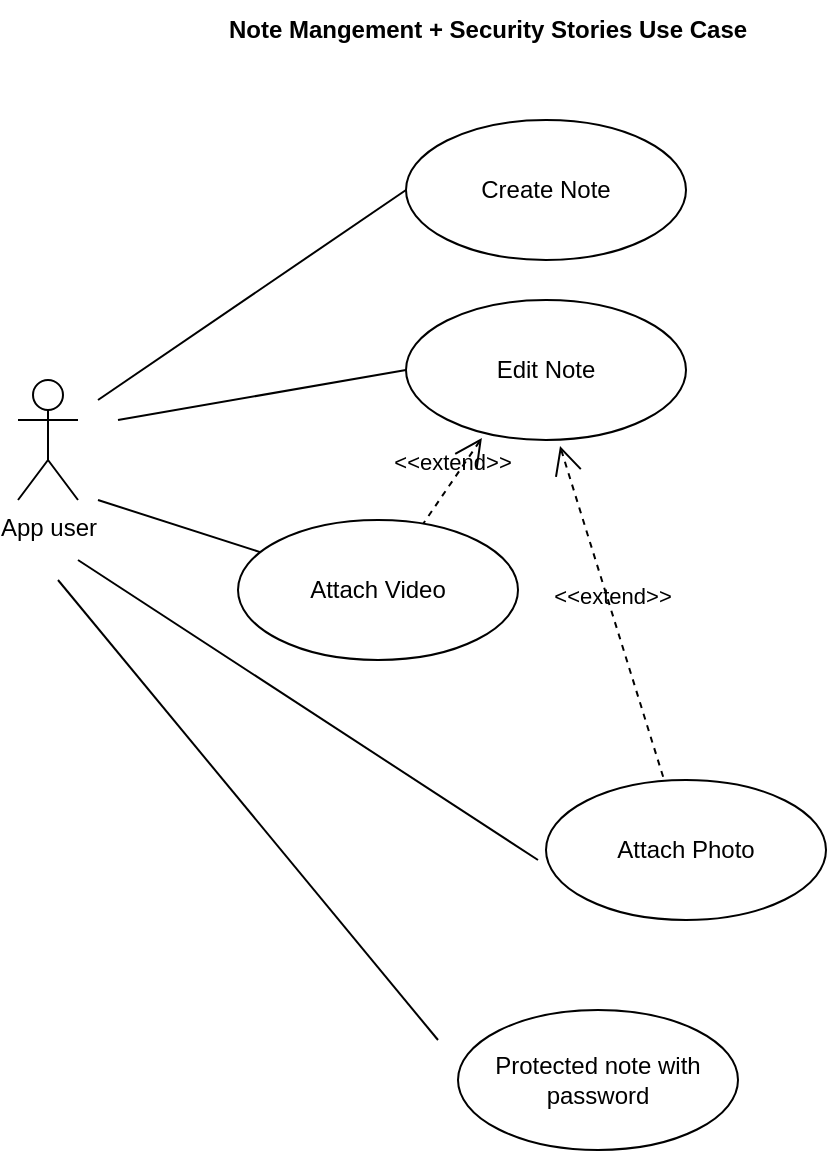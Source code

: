 <mxfile version="26.1.1">
  <diagram name="Page-1" id="nRoLGu1EV5oc9oHUeLzg">
    <mxGraphModel dx="1026" dy="650" grid="1" gridSize="10" guides="1" tooltips="1" connect="1" arrows="1" fold="1" page="1" pageScale="1" pageWidth="827" pageHeight="1169" math="0" shadow="0">
      <root>
        <mxCell id="0" />
        <mxCell id="1" parent="0" />
        <mxCell id="nzJjvbyNk_TK3cdALvoA-1" value="App user" style="shape=umlActor;html=1;verticalLabelPosition=bottom;verticalAlign=top;align=center;" vertex="1" parent="1">
          <mxGeometry x="80" y="200" width="30" height="60" as="geometry" />
        </mxCell>
        <mxCell id="nzJjvbyNk_TK3cdALvoA-2" value="Create Note" style="ellipse;whiteSpace=wrap;html=1;" vertex="1" parent="1">
          <mxGeometry x="274" y="70" width="140" height="70" as="geometry" />
        </mxCell>
        <mxCell id="nzJjvbyNk_TK3cdALvoA-3" value="" style="edgeStyle=none;html=1;endArrow=none;verticalAlign=bottom;rounded=0;entryX=0;entryY=0.5;entryDx=0;entryDy=0;" edge="1" parent="1" target="nzJjvbyNk_TK3cdALvoA-2">
          <mxGeometry width="160" relative="1" as="geometry">
            <mxPoint x="120" y="210" as="sourcePoint" />
            <mxPoint x="480" y="320" as="targetPoint" />
          </mxGeometry>
        </mxCell>
        <mxCell id="nzJjvbyNk_TK3cdALvoA-4" value="Edit Note" style="ellipse;whiteSpace=wrap;html=1;" vertex="1" parent="1">
          <mxGeometry x="274" y="160" width="140" height="70" as="geometry" />
        </mxCell>
        <mxCell id="nzJjvbyNk_TK3cdALvoA-5" value="Attach Video" style="ellipse;whiteSpace=wrap;html=1;" vertex="1" parent="1">
          <mxGeometry x="190" y="270" width="140" height="70" as="geometry" />
        </mxCell>
        <mxCell id="nzJjvbyNk_TK3cdALvoA-6" value="Attach Photo" style="ellipse;whiteSpace=wrap;html=1;" vertex="1" parent="1">
          <mxGeometry x="344" y="400" width="140" height="70" as="geometry" />
        </mxCell>
        <mxCell id="nzJjvbyNk_TK3cdALvoA-7" value="" style="edgeStyle=none;html=1;endArrow=none;verticalAlign=bottom;rounded=0;entryX=0;entryY=0.5;entryDx=0;entryDy=0;" edge="1" parent="1" target="nzJjvbyNk_TK3cdALvoA-4">
          <mxGeometry width="160" relative="1" as="geometry">
            <mxPoint x="130" y="220" as="sourcePoint" />
            <mxPoint x="284" y="115" as="targetPoint" />
          </mxGeometry>
        </mxCell>
        <mxCell id="nzJjvbyNk_TK3cdALvoA-8" value="&amp;lt;&amp;lt;extend&amp;gt;&amp;gt;" style="edgeStyle=none;html=1;startArrow=open;endArrow=none;startSize=12;verticalAlign=bottom;dashed=1;labelBackgroundColor=none;rounded=0;exitX=0.55;exitY=1.043;exitDx=0;exitDy=0;exitPerimeter=0;" edge="1" parent="1" source="nzJjvbyNk_TK3cdALvoA-4" target="nzJjvbyNk_TK3cdALvoA-6">
          <mxGeometry width="160" relative="1" as="geometry">
            <mxPoint x="320" y="320" as="sourcePoint" />
            <mxPoint x="480" y="320" as="targetPoint" />
          </mxGeometry>
        </mxCell>
        <mxCell id="nzJjvbyNk_TK3cdALvoA-9" value="&amp;lt;&amp;lt;extend&amp;gt;&amp;gt;" style="edgeStyle=none;html=1;startArrow=open;endArrow=none;startSize=12;verticalAlign=bottom;dashed=1;labelBackgroundColor=none;rounded=0;exitX=0.271;exitY=0.986;exitDx=0;exitDy=0;exitPerimeter=0;" edge="1" parent="1" source="nzJjvbyNk_TK3cdALvoA-4" target="nzJjvbyNk_TK3cdALvoA-5">
          <mxGeometry width="160" relative="1" as="geometry">
            <mxPoint x="361" y="243" as="sourcePoint" />
            <mxPoint x="355" y="450" as="targetPoint" />
          </mxGeometry>
        </mxCell>
        <mxCell id="nzJjvbyNk_TK3cdALvoA-10" value="" style="edgeStyle=none;html=1;endArrow=none;verticalAlign=bottom;rounded=0;" edge="1" parent="1" target="nzJjvbyNk_TK3cdALvoA-5">
          <mxGeometry width="160" relative="1" as="geometry">
            <mxPoint x="120" y="260" as="sourcePoint" />
            <mxPoint x="284" y="205" as="targetPoint" />
            <Array as="points" />
          </mxGeometry>
        </mxCell>
        <mxCell id="nzJjvbyNk_TK3cdALvoA-11" value="" style="edgeStyle=none;html=1;endArrow=none;verticalAlign=bottom;rounded=0;" edge="1" parent="1">
          <mxGeometry width="160" relative="1" as="geometry">
            <mxPoint x="110" y="290" as="sourcePoint" />
            <mxPoint x="340" y="440" as="targetPoint" />
            <Array as="points" />
          </mxGeometry>
        </mxCell>
        <mxCell id="nzJjvbyNk_TK3cdALvoA-12" value="Note Mangement + Security Stories Use Case" style="text;html=1;align=center;verticalAlign=middle;whiteSpace=wrap;rounded=0;fontStyle=1" vertex="1" parent="1">
          <mxGeometry x="170" y="10" width="290" height="30" as="geometry" />
        </mxCell>
        <mxCell id="nzJjvbyNk_TK3cdALvoA-13" value="Protected note with password" style="ellipse;whiteSpace=wrap;html=1;" vertex="1" parent="1">
          <mxGeometry x="300" y="515" width="140" height="70" as="geometry" />
        </mxCell>
        <mxCell id="nzJjvbyNk_TK3cdALvoA-14" value="" style="edgeStyle=none;html=1;endArrow=none;verticalAlign=bottom;rounded=0;" edge="1" parent="1">
          <mxGeometry width="160" relative="1" as="geometry">
            <mxPoint x="100" y="300" as="sourcePoint" />
            <mxPoint x="290" y="530" as="targetPoint" />
            <Array as="points" />
          </mxGeometry>
        </mxCell>
      </root>
    </mxGraphModel>
  </diagram>
</mxfile>
